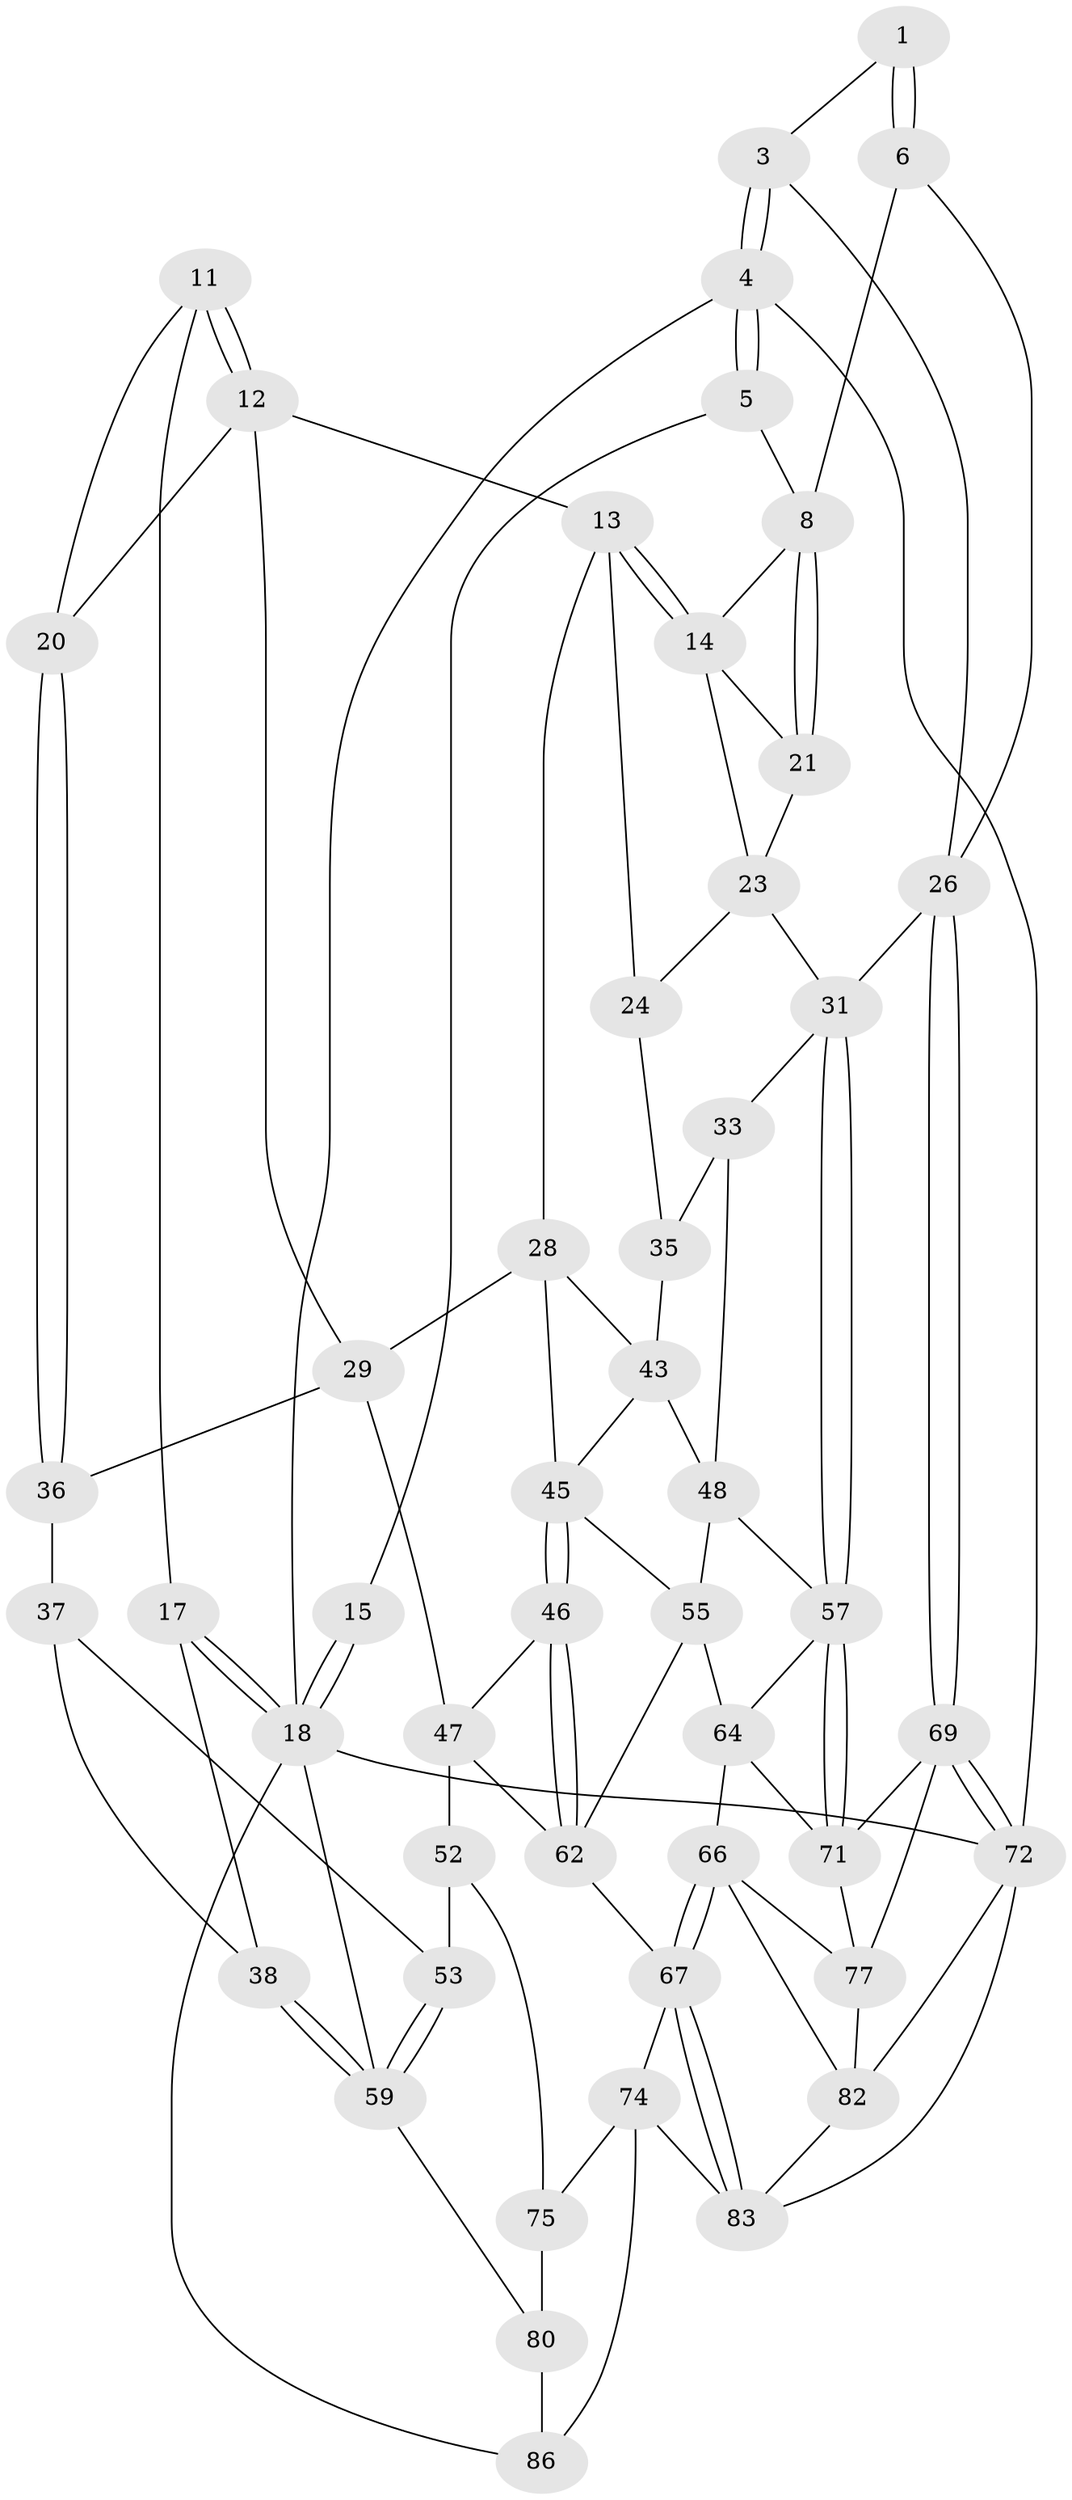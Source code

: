 // Generated by graph-tools (version 1.1) at 2025/52/02/27/25 19:52:42]
// undirected, 50 vertices, 109 edges
graph export_dot {
graph [start="1"]
  node [color=gray90,style=filled];
  1 [pos="+0.8287213832993933+0",super="+2"];
  3 [pos="+1+0.20107404389545397"];
  4 [pos="+1+0"];
  5 [pos="+0.7987285585074045+0",super="+10"];
  6 [pos="+0.8356166863744571+0.2384342164686913",super="+7"];
  8 [pos="+0.8110617983598413+0.24818375382025482",super="+9"];
  11 [pos="+0.1805311460526445+0.006723180334804848",super="+16"];
  12 [pos="+0.25483120786191976+0.14107175146227033",super="+19"];
  13 [pos="+0.44114360838207883+0.194088905547506",super="+25"];
  14 [pos="+0.5579465013654903+0.052904733267699136",super="+22"];
  15 [pos="+0.14328573103263775+0"];
  17 [pos="+0+0.2009463629811971"];
  18 [pos="+0+0",super="+61"];
  20 [pos="+0.12614271000644436+0.2900064206223545"];
  21 [pos="+0.7995258772508204+0.2660226321665344"];
  23 [pos="+0.6232651456361809+0.3129106019242913",super="+30"];
  24 [pos="+0.5822181864660475+0.3266924376830534"];
  26 [pos="+1+0.3813996884370531",super="+27"];
  28 [pos="+0.4345019261201402+0.32269452676909977",super="+44"];
  29 [pos="+0.2591772588442282+0.34197385377452294",super="+39"];
  31 [pos="+0.8278229503410025+0.511013441511558",super="+32"];
  33 [pos="+0.6961647076741279+0.47764546329159174",super="+34"];
  35 [pos="+0.6045836332766098+0.3812831583353641",super="+42"];
  36 [pos="+0.12024025988593663+0.2948045536835099",super="+40"];
  37 [pos="+0.033134174225478+0.3094692886863159",super="+41"];
  38 [pos="+0+0.29055301550532703"];
  43 [pos="+0.5067413966650434+0.43005941840150086",super="+49"];
  45 [pos="+0.3958738005057532+0.48956166825244846",super="+50"];
  46 [pos="+0.3751445979221979+0.5119526155182892"];
  47 [pos="+0.2901478578402124+0.5237180150479406",super="+51"];
  48 [pos="+0.6468420073498928+0.5098480812449625",super="+54"];
  52 [pos="+0.18323805503853025+0.7287471599211651"];
  53 [pos="+0+0.630115828462294"];
  55 [pos="+0.5942920647278402+0.6213931136081188",super="+56"];
  57 [pos="+0.8323523021935075+0.5568909358052987",super="+58"];
  59 [pos="+0+0.6458743663796576",super="+60"];
  62 [pos="+0.4422293534110801+0.6963579704188552",super="+63"];
  64 [pos="+0.6729215622695905+0.7273089847888903",super="+65"];
  66 [pos="+0.6653527101040864+0.7338731152284583",super="+78"];
  67 [pos="+0.49860450793146616+0.8285503376143515",super="+68"];
  69 [pos="+1+0.7415173382763657",super="+70"];
  71 [pos="+0.9365168200331367+0.7104911945857195",super="+73"];
  72 [pos="+1+1",super="+88"];
  74 [pos="+0.27348596839447314+0.8652652762302772",super="+85"];
  75 [pos="+0.21445502744806533+0.8227098295730044",super="+76"];
  77 [pos="+0.8754508054803002+0.7909017961607622",super="+79"];
  80 [pos="+0.053273068537845795+0.8757680027628277",super="+81"];
  82 [pos="+0.7462339806224837+0.9193552168441086",super="+84"];
  83 [pos="+0.5161696200098438+0.9013219168388492",super="+87"];
  86 [pos="+0.019101968579736818+1"];
  1 -- 6 [weight=2];
  1 -- 6;
  1 -- 3;
  3 -- 4;
  3 -- 4;
  3 -- 26;
  4 -- 5;
  4 -- 5;
  4 -- 18;
  4 -- 72;
  5 -- 8;
  5 -- 15;
  6 -- 8;
  6 -- 26;
  8 -- 21;
  8 -- 21;
  8 -- 14;
  11 -- 12;
  11 -- 12;
  11 -- 17;
  11 -- 20;
  12 -- 13;
  12 -- 29;
  12 -- 20;
  13 -- 14;
  13 -- 14;
  13 -- 24;
  13 -- 28;
  14 -- 21;
  14 -- 23;
  15 -- 18;
  15 -- 18;
  17 -- 18;
  17 -- 18;
  17 -- 38;
  18 -- 72;
  18 -- 86;
  18 -- 59;
  20 -- 36;
  20 -- 36;
  21 -- 23;
  23 -- 24;
  23 -- 31;
  24 -- 35;
  26 -- 69;
  26 -- 69;
  26 -- 31;
  28 -- 29;
  28 -- 43;
  28 -- 45;
  29 -- 47;
  29 -- 36;
  31 -- 57;
  31 -- 57;
  31 -- 33;
  33 -- 48;
  33 -- 35 [weight=2];
  35 -- 43;
  36 -- 37 [weight=2];
  37 -- 38;
  37 -- 53;
  38 -- 59;
  38 -- 59;
  43 -- 48;
  43 -- 45;
  45 -- 46;
  45 -- 46;
  45 -- 55;
  46 -- 47;
  46 -- 62;
  46 -- 62;
  47 -- 52;
  47 -- 62;
  48 -- 57;
  48 -- 55;
  52 -- 53;
  52 -- 75;
  53 -- 59;
  53 -- 59;
  55 -- 62;
  55 -- 64;
  57 -- 71;
  57 -- 71;
  57 -- 64;
  59 -- 80;
  62 -- 67;
  64 -- 71;
  64 -- 66;
  66 -- 67;
  66 -- 67;
  66 -- 82;
  66 -- 77;
  67 -- 83;
  67 -- 83;
  67 -- 74;
  69 -- 72;
  69 -- 72;
  69 -- 71;
  69 -- 77;
  71 -- 77;
  72 -- 82;
  72 -- 83;
  74 -- 75;
  74 -- 86;
  74 -- 83;
  75 -- 80 [weight=2];
  77 -- 82;
  80 -- 86;
  82 -- 83;
}
